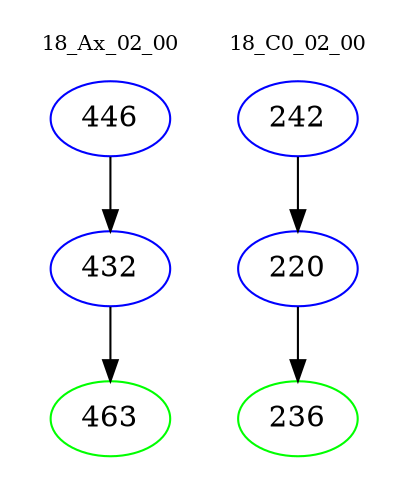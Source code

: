 digraph{
subgraph cluster_0 {
color = white
label = "18_Ax_02_00";
fontsize=10;
T0_446 [label="446", color="blue"]
T0_446 -> T0_432 [color="black"]
T0_432 [label="432", color="blue"]
T0_432 -> T0_463 [color="black"]
T0_463 [label="463", color="green"]
}
subgraph cluster_1 {
color = white
label = "18_C0_02_00";
fontsize=10;
T1_242 [label="242", color="blue"]
T1_242 -> T1_220 [color="black"]
T1_220 [label="220", color="blue"]
T1_220 -> T1_236 [color="black"]
T1_236 [label="236", color="green"]
}
}
